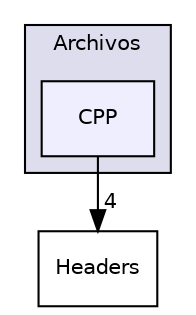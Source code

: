 digraph "Archivos/CPP" {
  compound=true
  node [ fontsize="10", fontname="Helvetica"];
  edge [ labelfontsize="10", labelfontname="Helvetica"];
  subgraph clusterdir_7d5b2e113af9e164ada12be8a7ab782d {
    graph [ bgcolor="#ddddee", pencolor="black", label="Archivos" fontname="Helvetica", fontsize="10", URL="dir_7d5b2e113af9e164ada12be8a7ab782d.html"]
  dir_d8680598fccc69c913cc6ad86461c9ab [shape=box, label="CPP", style="filled", fillcolor="#eeeeff", pencolor="black", URL="dir_d8680598fccc69c913cc6ad86461c9ab.html"];
  }
  dir_27811cf22af7382faf6e8205cb4f3b89 [shape=box label="Headers" URL="dir_27811cf22af7382faf6e8205cb4f3b89.html"];
  dir_d8680598fccc69c913cc6ad86461c9ab->dir_27811cf22af7382faf6e8205cb4f3b89 [headlabel="4", labeldistance=1.5 headhref="dir_000001_000002.html"];
}
